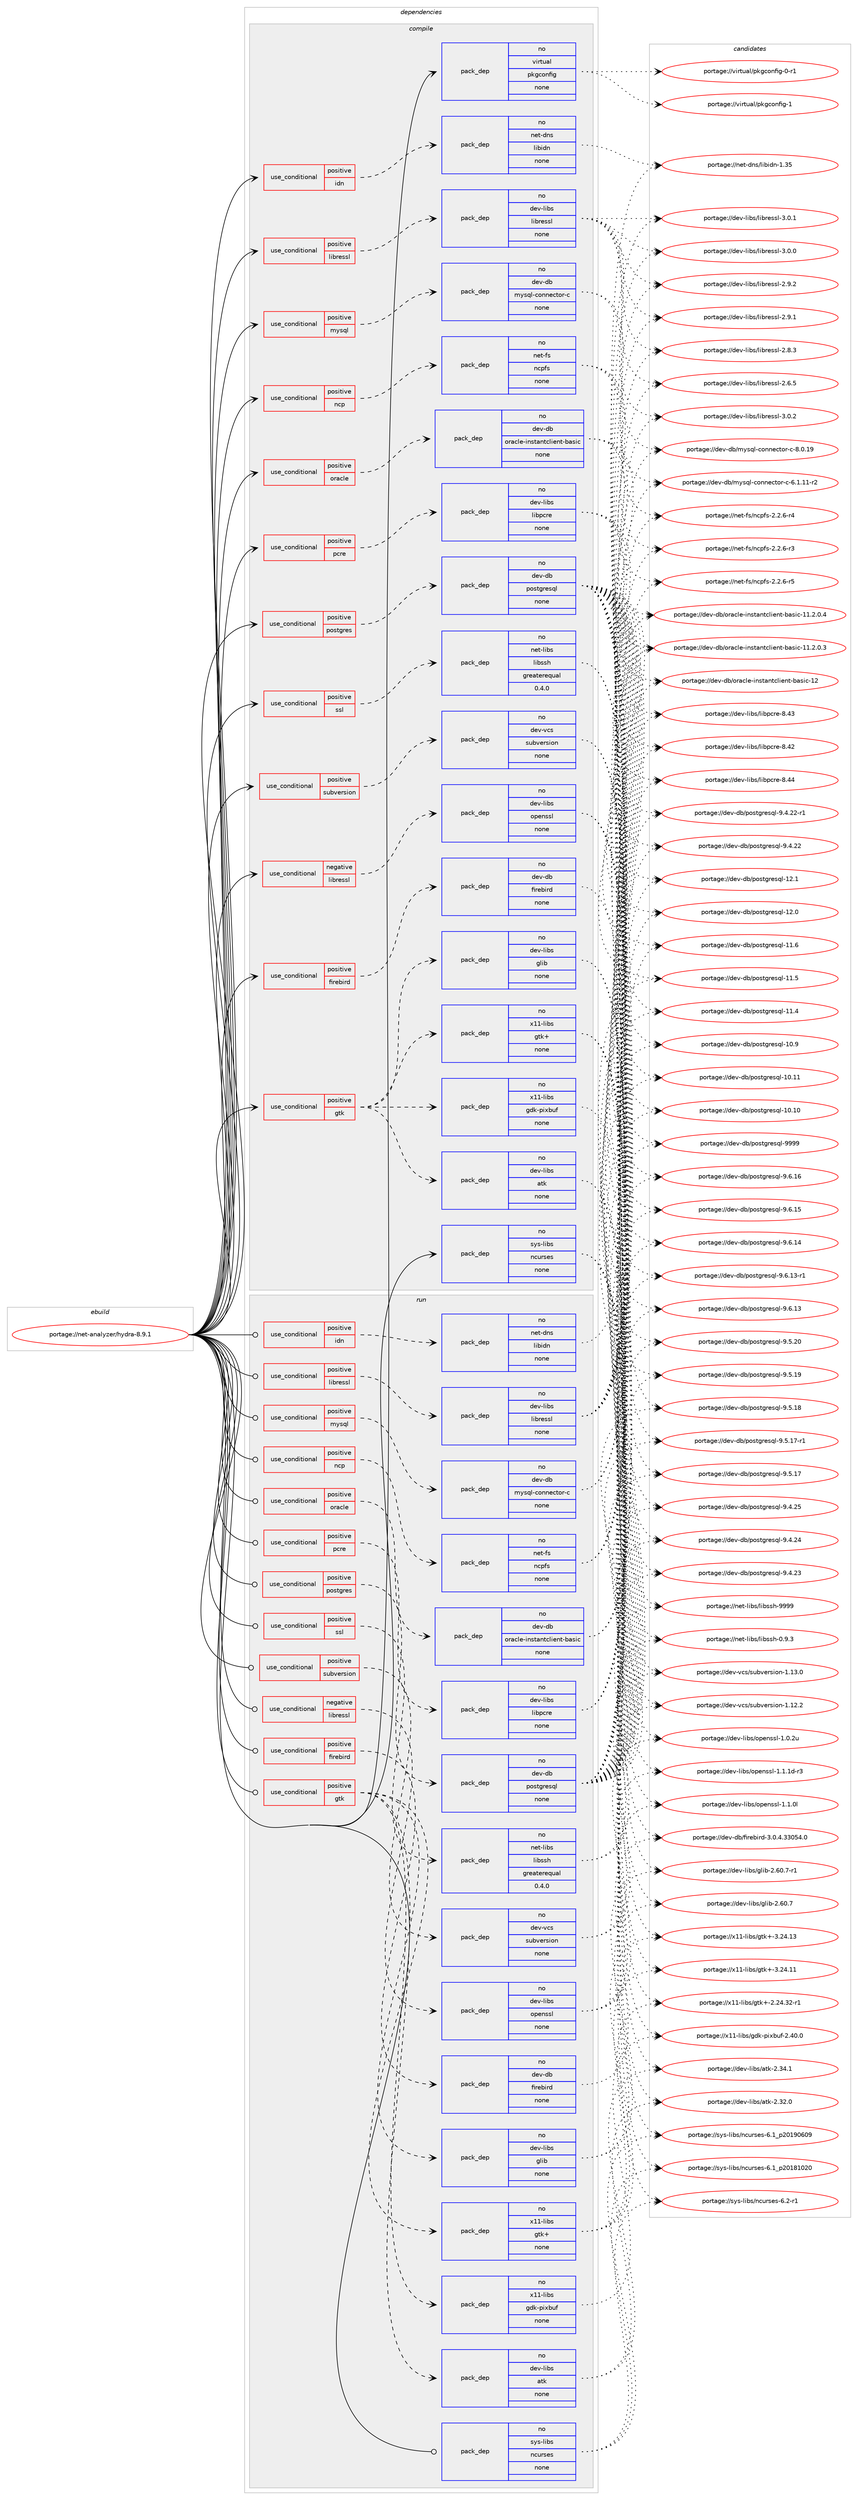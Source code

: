 digraph prolog {

# *************
# Graph options
# *************

newrank=true;
concentrate=true;
compound=true;
graph [rankdir=LR,fontname=Helvetica,fontsize=10,ranksep=1.5];#, ranksep=2.5, nodesep=0.2];
edge  [arrowhead=vee];
node  [fontname=Helvetica,fontsize=10];

# **********
# The ebuild
# **********

subgraph cluster_leftcol {
color=gray;
rank=same;
label=<<i>ebuild</i>>;
id [label="portage://net-analyzer/hydra-8.9.1", color=red, width=4, href="../net-analyzer/hydra-8.9.1.svg"];
}

# ****************
# The dependencies
# ****************

subgraph cluster_midcol {
color=gray;
label=<<i>dependencies</i>>;
subgraph cluster_compile {
fillcolor="#eeeeee";
style=filled;
label=<<i>compile</i>>;
subgraph cond36284 {
dependency160439 [label=<<TABLE BORDER="0" CELLBORDER="1" CELLSPACING="0" CELLPADDING="4"><TR><TD ROWSPAN="3" CELLPADDING="10">use_conditional</TD></TR><TR><TD>negative</TD></TR><TR><TD>libressl</TD></TR></TABLE>>, shape=none, color=red];
subgraph pack121546 {
dependency160440 [label=<<TABLE BORDER="0" CELLBORDER="1" CELLSPACING="0" CELLPADDING="4" WIDTH="220"><TR><TD ROWSPAN="6" CELLPADDING="30">pack_dep</TD></TR><TR><TD WIDTH="110">no</TD></TR><TR><TD>dev-libs</TD></TR><TR><TD>openssl</TD></TR><TR><TD>none</TD></TR><TR><TD></TD></TR></TABLE>>, shape=none, color=blue];
}
dependency160439:e -> dependency160440:w [weight=20,style="dashed",arrowhead="vee"];
}
id:e -> dependency160439:w [weight=20,style="solid",arrowhead="vee"];
subgraph cond36285 {
dependency160441 [label=<<TABLE BORDER="0" CELLBORDER="1" CELLSPACING="0" CELLPADDING="4"><TR><TD ROWSPAN="3" CELLPADDING="10">use_conditional</TD></TR><TR><TD>positive</TD></TR><TR><TD>firebird</TD></TR></TABLE>>, shape=none, color=red];
subgraph pack121547 {
dependency160442 [label=<<TABLE BORDER="0" CELLBORDER="1" CELLSPACING="0" CELLPADDING="4" WIDTH="220"><TR><TD ROWSPAN="6" CELLPADDING="30">pack_dep</TD></TR><TR><TD WIDTH="110">no</TD></TR><TR><TD>dev-db</TD></TR><TR><TD>firebird</TD></TR><TR><TD>none</TD></TR><TR><TD></TD></TR></TABLE>>, shape=none, color=blue];
}
dependency160441:e -> dependency160442:w [weight=20,style="dashed",arrowhead="vee"];
}
id:e -> dependency160441:w [weight=20,style="solid",arrowhead="vee"];
subgraph cond36286 {
dependency160443 [label=<<TABLE BORDER="0" CELLBORDER="1" CELLSPACING="0" CELLPADDING="4"><TR><TD ROWSPAN="3" CELLPADDING="10">use_conditional</TD></TR><TR><TD>positive</TD></TR><TR><TD>gtk</TD></TR></TABLE>>, shape=none, color=red];
subgraph pack121548 {
dependency160444 [label=<<TABLE BORDER="0" CELLBORDER="1" CELLSPACING="0" CELLPADDING="4" WIDTH="220"><TR><TD ROWSPAN="6" CELLPADDING="30">pack_dep</TD></TR><TR><TD WIDTH="110">no</TD></TR><TR><TD>dev-libs</TD></TR><TR><TD>atk</TD></TR><TR><TD>none</TD></TR><TR><TD></TD></TR></TABLE>>, shape=none, color=blue];
}
dependency160443:e -> dependency160444:w [weight=20,style="dashed",arrowhead="vee"];
subgraph pack121549 {
dependency160445 [label=<<TABLE BORDER="0" CELLBORDER="1" CELLSPACING="0" CELLPADDING="4" WIDTH="220"><TR><TD ROWSPAN="6" CELLPADDING="30">pack_dep</TD></TR><TR><TD WIDTH="110">no</TD></TR><TR><TD>dev-libs</TD></TR><TR><TD>glib</TD></TR><TR><TD>none</TD></TR><TR><TD></TD></TR></TABLE>>, shape=none, color=blue];
}
dependency160443:e -> dependency160445:w [weight=20,style="dashed",arrowhead="vee"];
subgraph pack121550 {
dependency160446 [label=<<TABLE BORDER="0" CELLBORDER="1" CELLSPACING="0" CELLPADDING="4" WIDTH="220"><TR><TD ROWSPAN="6" CELLPADDING="30">pack_dep</TD></TR><TR><TD WIDTH="110">no</TD></TR><TR><TD>x11-libs</TD></TR><TR><TD>gdk-pixbuf</TD></TR><TR><TD>none</TD></TR><TR><TD></TD></TR></TABLE>>, shape=none, color=blue];
}
dependency160443:e -> dependency160446:w [weight=20,style="dashed",arrowhead="vee"];
subgraph pack121551 {
dependency160447 [label=<<TABLE BORDER="0" CELLBORDER="1" CELLSPACING="0" CELLPADDING="4" WIDTH="220"><TR><TD ROWSPAN="6" CELLPADDING="30">pack_dep</TD></TR><TR><TD WIDTH="110">no</TD></TR><TR><TD>x11-libs</TD></TR><TR><TD>gtk+</TD></TR><TR><TD>none</TD></TR><TR><TD></TD></TR></TABLE>>, shape=none, color=blue];
}
dependency160443:e -> dependency160447:w [weight=20,style="dashed",arrowhead="vee"];
}
id:e -> dependency160443:w [weight=20,style="solid",arrowhead="vee"];
subgraph cond36287 {
dependency160448 [label=<<TABLE BORDER="0" CELLBORDER="1" CELLSPACING="0" CELLPADDING="4"><TR><TD ROWSPAN="3" CELLPADDING="10">use_conditional</TD></TR><TR><TD>positive</TD></TR><TR><TD>idn</TD></TR></TABLE>>, shape=none, color=red];
subgraph pack121552 {
dependency160449 [label=<<TABLE BORDER="0" CELLBORDER="1" CELLSPACING="0" CELLPADDING="4" WIDTH="220"><TR><TD ROWSPAN="6" CELLPADDING="30">pack_dep</TD></TR><TR><TD WIDTH="110">no</TD></TR><TR><TD>net-dns</TD></TR><TR><TD>libidn</TD></TR><TR><TD>none</TD></TR><TR><TD></TD></TR></TABLE>>, shape=none, color=blue];
}
dependency160448:e -> dependency160449:w [weight=20,style="dashed",arrowhead="vee"];
}
id:e -> dependency160448:w [weight=20,style="solid",arrowhead="vee"];
subgraph cond36288 {
dependency160450 [label=<<TABLE BORDER="0" CELLBORDER="1" CELLSPACING="0" CELLPADDING="4"><TR><TD ROWSPAN="3" CELLPADDING="10">use_conditional</TD></TR><TR><TD>positive</TD></TR><TR><TD>libressl</TD></TR></TABLE>>, shape=none, color=red];
subgraph pack121553 {
dependency160451 [label=<<TABLE BORDER="0" CELLBORDER="1" CELLSPACING="0" CELLPADDING="4" WIDTH="220"><TR><TD ROWSPAN="6" CELLPADDING="30">pack_dep</TD></TR><TR><TD WIDTH="110">no</TD></TR><TR><TD>dev-libs</TD></TR><TR><TD>libressl</TD></TR><TR><TD>none</TD></TR><TR><TD></TD></TR></TABLE>>, shape=none, color=blue];
}
dependency160450:e -> dependency160451:w [weight=20,style="dashed",arrowhead="vee"];
}
id:e -> dependency160450:w [weight=20,style="solid",arrowhead="vee"];
subgraph cond36289 {
dependency160452 [label=<<TABLE BORDER="0" CELLBORDER="1" CELLSPACING="0" CELLPADDING="4"><TR><TD ROWSPAN="3" CELLPADDING="10">use_conditional</TD></TR><TR><TD>positive</TD></TR><TR><TD>mysql</TD></TR></TABLE>>, shape=none, color=red];
subgraph pack121554 {
dependency160453 [label=<<TABLE BORDER="0" CELLBORDER="1" CELLSPACING="0" CELLPADDING="4" WIDTH="220"><TR><TD ROWSPAN="6" CELLPADDING="30">pack_dep</TD></TR><TR><TD WIDTH="110">no</TD></TR><TR><TD>dev-db</TD></TR><TR><TD>mysql-connector-c</TD></TR><TR><TD>none</TD></TR><TR><TD></TD></TR></TABLE>>, shape=none, color=blue];
}
dependency160452:e -> dependency160453:w [weight=20,style="dashed",arrowhead="vee"];
}
id:e -> dependency160452:w [weight=20,style="solid",arrowhead="vee"];
subgraph cond36290 {
dependency160454 [label=<<TABLE BORDER="0" CELLBORDER="1" CELLSPACING="0" CELLPADDING="4"><TR><TD ROWSPAN="3" CELLPADDING="10">use_conditional</TD></TR><TR><TD>positive</TD></TR><TR><TD>ncp</TD></TR></TABLE>>, shape=none, color=red];
subgraph pack121555 {
dependency160455 [label=<<TABLE BORDER="0" CELLBORDER="1" CELLSPACING="0" CELLPADDING="4" WIDTH="220"><TR><TD ROWSPAN="6" CELLPADDING="30">pack_dep</TD></TR><TR><TD WIDTH="110">no</TD></TR><TR><TD>net-fs</TD></TR><TR><TD>ncpfs</TD></TR><TR><TD>none</TD></TR><TR><TD></TD></TR></TABLE>>, shape=none, color=blue];
}
dependency160454:e -> dependency160455:w [weight=20,style="dashed",arrowhead="vee"];
}
id:e -> dependency160454:w [weight=20,style="solid",arrowhead="vee"];
subgraph cond36291 {
dependency160456 [label=<<TABLE BORDER="0" CELLBORDER="1" CELLSPACING="0" CELLPADDING="4"><TR><TD ROWSPAN="3" CELLPADDING="10">use_conditional</TD></TR><TR><TD>positive</TD></TR><TR><TD>oracle</TD></TR></TABLE>>, shape=none, color=red];
subgraph pack121556 {
dependency160457 [label=<<TABLE BORDER="0" CELLBORDER="1" CELLSPACING="0" CELLPADDING="4" WIDTH="220"><TR><TD ROWSPAN="6" CELLPADDING="30">pack_dep</TD></TR><TR><TD WIDTH="110">no</TD></TR><TR><TD>dev-db</TD></TR><TR><TD>oracle-instantclient-basic</TD></TR><TR><TD>none</TD></TR><TR><TD></TD></TR></TABLE>>, shape=none, color=blue];
}
dependency160456:e -> dependency160457:w [weight=20,style="dashed",arrowhead="vee"];
}
id:e -> dependency160456:w [weight=20,style="solid",arrowhead="vee"];
subgraph cond36292 {
dependency160458 [label=<<TABLE BORDER="0" CELLBORDER="1" CELLSPACING="0" CELLPADDING="4"><TR><TD ROWSPAN="3" CELLPADDING="10">use_conditional</TD></TR><TR><TD>positive</TD></TR><TR><TD>pcre</TD></TR></TABLE>>, shape=none, color=red];
subgraph pack121557 {
dependency160459 [label=<<TABLE BORDER="0" CELLBORDER="1" CELLSPACING="0" CELLPADDING="4" WIDTH="220"><TR><TD ROWSPAN="6" CELLPADDING="30">pack_dep</TD></TR><TR><TD WIDTH="110">no</TD></TR><TR><TD>dev-libs</TD></TR><TR><TD>libpcre</TD></TR><TR><TD>none</TD></TR><TR><TD></TD></TR></TABLE>>, shape=none, color=blue];
}
dependency160458:e -> dependency160459:w [weight=20,style="dashed",arrowhead="vee"];
}
id:e -> dependency160458:w [weight=20,style="solid",arrowhead="vee"];
subgraph cond36293 {
dependency160460 [label=<<TABLE BORDER="0" CELLBORDER="1" CELLSPACING="0" CELLPADDING="4"><TR><TD ROWSPAN="3" CELLPADDING="10">use_conditional</TD></TR><TR><TD>positive</TD></TR><TR><TD>postgres</TD></TR></TABLE>>, shape=none, color=red];
subgraph pack121558 {
dependency160461 [label=<<TABLE BORDER="0" CELLBORDER="1" CELLSPACING="0" CELLPADDING="4" WIDTH="220"><TR><TD ROWSPAN="6" CELLPADDING="30">pack_dep</TD></TR><TR><TD WIDTH="110">no</TD></TR><TR><TD>dev-db</TD></TR><TR><TD>postgresql</TD></TR><TR><TD>none</TD></TR><TR><TD></TD></TR></TABLE>>, shape=none, color=blue];
}
dependency160460:e -> dependency160461:w [weight=20,style="dashed",arrowhead="vee"];
}
id:e -> dependency160460:w [weight=20,style="solid",arrowhead="vee"];
subgraph cond36294 {
dependency160462 [label=<<TABLE BORDER="0" CELLBORDER="1" CELLSPACING="0" CELLPADDING="4"><TR><TD ROWSPAN="3" CELLPADDING="10">use_conditional</TD></TR><TR><TD>positive</TD></TR><TR><TD>ssl</TD></TR></TABLE>>, shape=none, color=red];
subgraph pack121559 {
dependency160463 [label=<<TABLE BORDER="0" CELLBORDER="1" CELLSPACING="0" CELLPADDING="4" WIDTH="220"><TR><TD ROWSPAN="6" CELLPADDING="30">pack_dep</TD></TR><TR><TD WIDTH="110">no</TD></TR><TR><TD>net-libs</TD></TR><TR><TD>libssh</TD></TR><TR><TD>greaterequal</TD></TR><TR><TD>0.4.0</TD></TR></TABLE>>, shape=none, color=blue];
}
dependency160462:e -> dependency160463:w [weight=20,style="dashed",arrowhead="vee"];
}
id:e -> dependency160462:w [weight=20,style="solid",arrowhead="vee"];
subgraph cond36295 {
dependency160464 [label=<<TABLE BORDER="0" CELLBORDER="1" CELLSPACING="0" CELLPADDING="4"><TR><TD ROWSPAN="3" CELLPADDING="10">use_conditional</TD></TR><TR><TD>positive</TD></TR><TR><TD>subversion</TD></TR></TABLE>>, shape=none, color=red];
subgraph pack121560 {
dependency160465 [label=<<TABLE BORDER="0" CELLBORDER="1" CELLSPACING="0" CELLPADDING="4" WIDTH="220"><TR><TD ROWSPAN="6" CELLPADDING="30">pack_dep</TD></TR><TR><TD WIDTH="110">no</TD></TR><TR><TD>dev-vcs</TD></TR><TR><TD>subversion</TD></TR><TR><TD>none</TD></TR><TR><TD></TD></TR></TABLE>>, shape=none, color=blue];
}
dependency160464:e -> dependency160465:w [weight=20,style="dashed",arrowhead="vee"];
}
id:e -> dependency160464:w [weight=20,style="solid",arrowhead="vee"];
subgraph pack121561 {
dependency160466 [label=<<TABLE BORDER="0" CELLBORDER="1" CELLSPACING="0" CELLPADDING="4" WIDTH="220"><TR><TD ROWSPAN="6" CELLPADDING="30">pack_dep</TD></TR><TR><TD WIDTH="110">no</TD></TR><TR><TD>sys-libs</TD></TR><TR><TD>ncurses</TD></TR><TR><TD>none</TD></TR><TR><TD></TD></TR></TABLE>>, shape=none, color=blue];
}
id:e -> dependency160466:w [weight=20,style="solid",arrowhead="vee"];
subgraph pack121562 {
dependency160467 [label=<<TABLE BORDER="0" CELLBORDER="1" CELLSPACING="0" CELLPADDING="4" WIDTH="220"><TR><TD ROWSPAN="6" CELLPADDING="30">pack_dep</TD></TR><TR><TD WIDTH="110">no</TD></TR><TR><TD>virtual</TD></TR><TR><TD>pkgconfig</TD></TR><TR><TD>none</TD></TR><TR><TD></TD></TR></TABLE>>, shape=none, color=blue];
}
id:e -> dependency160467:w [weight=20,style="solid",arrowhead="vee"];
}
subgraph cluster_compileandrun {
fillcolor="#eeeeee";
style=filled;
label=<<i>compile and run</i>>;
}
subgraph cluster_run {
fillcolor="#eeeeee";
style=filled;
label=<<i>run</i>>;
subgraph cond36296 {
dependency160468 [label=<<TABLE BORDER="0" CELLBORDER="1" CELLSPACING="0" CELLPADDING="4"><TR><TD ROWSPAN="3" CELLPADDING="10">use_conditional</TD></TR><TR><TD>negative</TD></TR><TR><TD>libressl</TD></TR></TABLE>>, shape=none, color=red];
subgraph pack121563 {
dependency160469 [label=<<TABLE BORDER="0" CELLBORDER="1" CELLSPACING="0" CELLPADDING="4" WIDTH="220"><TR><TD ROWSPAN="6" CELLPADDING="30">pack_dep</TD></TR><TR><TD WIDTH="110">no</TD></TR><TR><TD>dev-libs</TD></TR><TR><TD>openssl</TD></TR><TR><TD>none</TD></TR><TR><TD></TD></TR></TABLE>>, shape=none, color=blue];
}
dependency160468:e -> dependency160469:w [weight=20,style="dashed",arrowhead="vee"];
}
id:e -> dependency160468:w [weight=20,style="solid",arrowhead="odot"];
subgraph cond36297 {
dependency160470 [label=<<TABLE BORDER="0" CELLBORDER="1" CELLSPACING="0" CELLPADDING="4"><TR><TD ROWSPAN="3" CELLPADDING="10">use_conditional</TD></TR><TR><TD>positive</TD></TR><TR><TD>firebird</TD></TR></TABLE>>, shape=none, color=red];
subgraph pack121564 {
dependency160471 [label=<<TABLE BORDER="0" CELLBORDER="1" CELLSPACING="0" CELLPADDING="4" WIDTH="220"><TR><TD ROWSPAN="6" CELLPADDING="30">pack_dep</TD></TR><TR><TD WIDTH="110">no</TD></TR><TR><TD>dev-db</TD></TR><TR><TD>firebird</TD></TR><TR><TD>none</TD></TR><TR><TD></TD></TR></TABLE>>, shape=none, color=blue];
}
dependency160470:e -> dependency160471:w [weight=20,style="dashed",arrowhead="vee"];
}
id:e -> dependency160470:w [weight=20,style="solid",arrowhead="odot"];
subgraph cond36298 {
dependency160472 [label=<<TABLE BORDER="0" CELLBORDER="1" CELLSPACING="0" CELLPADDING="4"><TR><TD ROWSPAN="3" CELLPADDING="10">use_conditional</TD></TR><TR><TD>positive</TD></TR><TR><TD>gtk</TD></TR></TABLE>>, shape=none, color=red];
subgraph pack121565 {
dependency160473 [label=<<TABLE BORDER="0" CELLBORDER="1" CELLSPACING="0" CELLPADDING="4" WIDTH="220"><TR><TD ROWSPAN="6" CELLPADDING="30">pack_dep</TD></TR><TR><TD WIDTH="110">no</TD></TR><TR><TD>dev-libs</TD></TR><TR><TD>atk</TD></TR><TR><TD>none</TD></TR><TR><TD></TD></TR></TABLE>>, shape=none, color=blue];
}
dependency160472:e -> dependency160473:w [weight=20,style="dashed",arrowhead="vee"];
subgraph pack121566 {
dependency160474 [label=<<TABLE BORDER="0" CELLBORDER="1" CELLSPACING="0" CELLPADDING="4" WIDTH="220"><TR><TD ROWSPAN="6" CELLPADDING="30">pack_dep</TD></TR><TR><TD WIDTH="110">no</TD></TR><TR><TD>dev-libs</TD></TR><TR><TD>glib</TD></TR><TR><TD>none</TD></TR><TR><TD></TD></TR></TABLE>>, shape=none, color=blue];
}
dependency160472:e -> dependency160474:w [weight=20,style="dashed",arrowhead="vee"];
subgraph pack121567 {
dependency160475 [label=<<TABLE BORDER="0" CELLBORDER="1" CELLSPACING="0" CELLPADDING="4" WIDTH="220"><TR><TD ROWSPAN="6" CELLPADDING="30">pack_dep</TD></TR><TR><TD WIDTH="110">no</TD></TR><TR><TD>x11-libs</TD></TR><TR><TD>gdk-pixbuf</TD></TR><TR><TD>none</TD></TR><TR><TD></TD></TR></TABLE>>, shape=none, color=blue];
}
dependency160472:e -> dependency160475:w [weight=20,style="dashed",arrowhead="vee"];
subgraph pack121568 {
dependency160476 [label=<<TABLE BORDER="0" CELLBORDER="1" CELLSPACING="0" CELLPADDING="4" WIDTH="220"><TR><TD ROWSPAN="6" CELLPADDING="30">pack_dep</TD></TR><TR><TD WIDTH="110">no</TD></TR><TR><TD>x11-libs</TD></TR><TR><TD>gtk+</TD></TR><TR><TD>none</TD></TR><TR><TD></TD></TR></TABLE>>, shape=none, color=blue];
}
dependency160472:e -> dependency160476:w [weight=20,style="dashed",arrowhead="vee"];
}
id:e -> dependency160472:w [weight=20,style="solid",arrowhead="odot"];
subgraph cond36299 {
dependency160477 [label=<<TABLE BORDER="0" CELLBORDER="1" CELLSPACING="0" CELLPADDING="4"><TR><TD ROWSPAN="3" CELLPADDING="10">use_conditional</TD></TR><TR><TD>positive</TD></TR><TR><TD>idn</TD></TR></TABLE>>, shape=none, color=red];
subgraph pack121569 {
dependency160478 [label=<<TABLE BORDER="0" CELLBORDER="1" CELLSPACING="0" CELLPADDING="4" WIDTH="220"><TR><TD ROWSPAN="6" CELLPADDING="30">pack_dep</TD></TR><TR><TD WIDTH="110">no</TD></TR><TR><TD>net-dns</TD></TR><TR><TD>libidn</TD></TR><TR><TD>none</TD></TR><TR><TD></TD></TR></TABLE>>, shape=none, color=blue];
}
dependency160477:e -> dependency160478:w [weight=20,style="dashed",arrowhead="vee"];
}
id:e -> dependency160477:w [weight=20,style="solid",arrowhead="odot"];
subgraph cond36300 {
dependency160479 [label=<<TABLE BORDER="0" CELLBORDER="1" CELLSPACING="0" CELLPADDING="4"><TR><TD ROWSPAN="3" CELLPADDING="10">use_conditional</TD></TR><TR><TD>positive</TD></TR><TR><TD>libressl</TD></TR></TABLE>>, shape=none, color=red];
subgraph pack121570 {
dependency160480 [label=<<TABLE BORDER="0" CELLBORDER="1" CELLSPACING="0" CELLPADDING="4" WIDTH="220"><TR><TD ROWSPAN="6" CELLPADDING="30">pack_dep</TD></TR><TR><TD WIDTH="110">no</TD></TR><TR><TD>dev-libs</TD></TR><TR><TD>libressl</TD></TR><TR><TD>none</TD></TR><TR><TD></TD></TR></TABLE>>, shape=none, color=blue];
}
dependency160479:e -> dependency160480:w [weight=20,style="dashed",arrowhead="vee"];
}
id:e -> dependency160479:w [weight=20,style="solid",arrowhead="odot"];
subgraph cond36301 {
dependency160481 [label=<<TABLE BORDER="0" CELLBORDER="1" CELLSPACING="0" CELLPADDING="4"><TR><TD ROWSPAN="3" CELLPADDING="10">use_conditional</TD></TR><TR><TD>positive</TD></TR><TR><TD>mysql</TD></TR></TABLE>>, shape=none, color=red];
subgraph pack121571 {
dependency160482 [label=<<TABLE BORDER="0" CELLBORDER="1" CELLSPACING="0" CELLPADDING="4" WIDTH="220"><TR><TD ROWSPAN="6" CELLPADDING="30">pack_dep</TD></TR><TR><TD WIDTH="110">no</TD></TR><TR><TD>dev-db</TD></TR><TR><TD>mysql-connector-c</TD></TR><TR><TD>none</TD></TR><TR><TD></TD></TR></TABLE>>, shape=none, color=blue];
}
dependency160481:e -> dependency160482:w [weight=20,style="dashed",arrowhead="vee"];
}
id:e -> dependency160481:w [weight=20,style="solid",arrowhead="odot"];
subgraph cond36302 {
dependency160483 [label=<<TABLE BORDER="0" CELLBORDER="1" CELLSPACING="0" CELLPADDING="4"><TR><TD ROWSPAN="3" CELLPADDING="10">use_conditional</TD></TR><TR><TD>positive</TD></TR><TR><TD>ncp</TD></TR></TABLE>>, shape=none, color=red];
subgraph pack121572 {
dependency160484 [label=<<TABLE BORDER="0" CELLBORDER="1" CELLSPACING="0" CELLPADDING="4" WIDTH="220"><TR><TD ROWSPAN="6" CELLPADDING="30">pack_dep</TD></TR><TR><TD WIDTH="110">no</TD></TR><TR><TD>net-fs</TD></TR><TR><TD>ncpfs</TD></TR><TR><TD>none</TD></TR><TR><TD></TD></TR></TABLE>>, shape=none, color=blue];
}
dependency160483:e -> dependency160484:w [weight=20,style="dashed",arrowhead="vee"];
}
id:e -> dependency160483:w [weight=20,style="solid",arrowhead="odot"];
subgraph cond36303 {
dependency160485 [label=<<TABLE BORDER="0" CELLBORDER="1" CELLSPACING="0" CELLPADDING="4"><TR><TD ROWSPAN="3" CELLPADDING="10">use_conditional</TD></TR><TR><TD>positive</TD></TR><TR><TD>oracle</TD></TR></TABLE>>, shape=none, color=red];
subgraph pack121573 {
dependency160486 [label=<<TABLE BORDER="0" CELLBORDER="1" CELLSPACING="0" CELLPADDING="4" WIDTH="220"><TR><TD ROWSPAN="6" CELLPADDING="30">pack_dep</TD></TR><TR><TD WIDTH="110">no</TD></TR><TR><TD>dev-db</TD></TR><TR><TD>oracle-instantclient-basic</TD></TR><TR><TD>none</TD></TR><TR><TD></TD></TR></TABLE>>, shape=none, color=blue];
}
dependency160485:e -> dependency160486:w [weight=20,style="dashed",arrowhead="vee"];
}
id:e -> dependency160485:w [weight=20,style="solid",arrowhead="odot"];
subgraph cond36304 {
dependency160487 [label=<<TABLE BORDER="0" CELLBORDER="1" CELLSPACING="0" CELLPADDING="4"><TR><TD ROWSPAN="3" CELLPADDING="10">use_conditional</TD></TR><TR><TD>positive</TD></TR><TR><TD>pcre</TD></TR></TABLE>>, shape=none, color=red];
subgraph pack121574 {
dependency160488 [label=<<TABLE BORDER="0" CELLBORDER="1" CELLSPACING="0" CELLPADDING="4" WIDTH="220"><TR><TD ROWSPAN="6" CELLPADDING="30">pack_dep</TD></TR><TR><TD WIDTH="110">no</TD></TR><TR><TD>dev-libs</TD></TR><TR><TD>libpcre</TD></TR><TR><TD>none</TD></TR><TR><TD></TD></TR></TABLE>>, shape=none, color=blue];
}
dependency160487:e -> dependency160488:w [weight=20,style="dashed",arrowhead="vee"];
}
id:e -> dependency160487:w [weight=20,style="solid",arrowhead="odot"];
subgraph cond36305 {
dependency160489 [label=<<TABLE BORDER="0" CELLBORDER="1" CELLSPACING="0" CELLPADDING="4"><TR><TD ROWSPAN="3" CELLPADDING="10">use_conditional</TD></TR><TR><TD>positive</TD></TR><TR><TD>postgres</TD></TR></TABLE>>, shape=none, color=red];
subgraph pack121575 {
dependency160490 [label=<<TABLE BORDER="0" CELLBORDER="1" CELLSPACING="0" CELLPADDING="4" WIDTH="220"><TR><TD ROWSPAN="6" CELLPADDING="30">pack_dep</TD></TR><TR><TD WIDTH="110">no</TD></TR><TR><TD>dev-db</TD></TR><TR><TD>postgresql</TD></TR><TR><TD>none</TD></TR><TR><TD></TD></TR></TABLE>>, shape=none, color=blue];
}
dependency160489:e -> dependency160490:w [weight=20,style="dashed",arrowhead="vee"];
}
id:e -> dependency160489:w [weight=20,style="solid",arrowhead="odot"];
subgraph cond36306 {
dependency160491 [label=<<TABLE BORDER="0" CELLBORDER="1" CELLSPACING="0" CELLPADDING="4"><TR><TD ROWSPAN="3" CELLPADDING="10">use_conditional</TD></TR><TR><TD>positive</TD></TR><TR><TD>ssl</TD></TR></TABLE>>, shape=none, color=red];
subgraph pack121576 {
dependency160492 [label=<<TABLE BORDER="0" CELLBORDER="1" CELLSPACING="0" CELLPADDING="4" WIDTH="220"><TR><TD ROWSPAN="6" CELLPADDING="30">pack_dep</TD></TR><TR><TD WIDTH="110">no</TD></TR><TR><TD>net-libs</TD></TR><TR><TD>libssh</TD></TR><TR><TD>greaterequal</TD></TR><TR><TD>0.4.0</TD></TR></TABLE>>, shape=none, color=blue];
}
dependency160491:e -> dependency160492:w [weight=20,style="dashed",arrowhead="vee"];
}
id:e -> dependency160491:w [weight=20,style="solid",arrowhead="odot"];
subgraph cond36307 {
dependency160493 [label=<<TABLE BORDER="0" CELLBORDER="1" CELLSPACING="0" CELLPADDING="4"><TR><TD ROWSPAN="3" CELLPADDING="10">use_conditional</TD></TR><TR><TD>positive</TD></TR><TR><TD>subversion</TD></TR></TABLE>>, shape=none, color=red];
subgraph pack121577 {
dependency160494 [label=<<TABLE BORDER="0" CELLBORDER="1" CELLSPACING="0" CELLPADDING="4" WIDTH="220"><TR><TD ROWSPAN="6" CELLPADDING="30">pack_dep</TD></TR><TR><TD WIDTH="110">no</TD></TR><TR><TD>dev-vcs</TD></TR><TR><TD>subversion</TD></TR><TR><TD>none</TD></TR><TR><TD></TD></TR></TABLE>>, shape=none, color=blue];
}
dependency160493:e -> dependency160494:w [weight=20,style="dashed",arrowhead="vee"];
}
id:e -> dependency160493:w [weight=20,style="solid",arrowhead="odot"];
subgraph pack121578 {
dependency160495 [label=<<TABLE BORDER="0" CELLBORDER="1" CELLSPACING="0" CELLPADDING="4" WIDTH="220"><TR><TD ROWSPAN="6" CELLPADDING="30">pack_dep</TD></TR><TR><TD WIDTH="110">no</TD></TR><TR><TD>sys-libs</TD></TR><TR><TD>ncurses</TD></TR><TR><TD>none</TD></TR><TR><TD></TD></TR></TABLE>>, shape=none, color=blue];
}
id:e -> dependency160495:w [weight=20,style="solid",arrowhead="odot"];
}
}

# **************
# The candidates
# **************

subgraph cluster_choices {
rank=same;
color=gray;
label=<<i>candidates</i>>;

subgraph choice121546 {
color=black;
nodesep=1;
choice1001011184510810598115471111121011101151151084549464946491004511451 [label="portage://dev-libs/openssl-1.1.1d-r3", color=red, width=4,href="../dev-libs/openssl-1.1.1d-r3.svg"];
choice100101118451081059811547111112101110115115108454946494648108 [label="portage://dev-libs/openssl-1.1.0l", color=red, width=4,href="../dev-libs/openssl-1.1.0l.svg"];
choice100101118451081059811547111112101110115115108454946484650117 [label="portage://dev-libs/openssl-1.0.2u", color=red, width=4,href="../dev-libs/openssl-1.0.2u.svg"];
dependency160440:e -> choice1001011184510810598115471111121011101151151084549464946491004511451:w [style=dotted,weight="100"];
dependency160440:e -> choice100101118451081059811547111112101110115115108454946494648108:w [style=dotted,weight="100"];
dependency160440:e -> choice100101118451081059811547111112101110115115108454946484650117:w [style=dotted,weight="100"];
}
subgraph choice121547 {
color=black;
nodesep=1;
choice100101118451009847102105114101981051141004551464846524651514853524648 [label="portage://dev-db/firebird-3.0.4.33054.0", color=red, width=4,href="../dev-db/firebird-3.0.4.33054.0.svg"];
dependency160442:e -> choice100101118451009847102105114101981051141004551464846524651514853524648:w [style=dotted,weight="100"];
}
subgraph choice121548 {
color=black;
nodesep=1;
choice1001011184510810598115479711610745504651524649 [label="portage://dev-libs/atk-2.34.1", color=red, width=4,href="../dev-libs/atk-2.34.1.svg"];
choice1001011184510810598115479711610745504651504648 [label="portage://dev-libs/atk-2.32.0", color=red, width=4,href="../dev-libs/atk-2.32.0.svg"];
dependency160444:e -> choice1001011184510810598115479711610745504651524649:w [style=dotted,weight="100"];
dependency160444:e -> choice1001011184510810598115479711610745504651504648:w [style=dotted,weight="100"];
}
subgraph choice121549 {
color=black;
nodesep=1;
choice10010111845108105981154710310810598455046544846554511449 [label="portage://dev-libs/glib-2.60.7-r1", color=red, width=4,href="../dev-libs/glib-2.60.7-r1.svg"];
choice1001011184510810598115471031081059845504654484655 [label="portage://dev-libs/glib-2.60.7", color=red, width=4,href="../dev-libs/glib-2.60.7.svg"];
dependency160445:e -> choice10010111845108105981154710310810598455046544846554511449:w [style=dotted,weight="100"];
dependency160445:e -> choice1001011184510810598115471031081059845504654484655:w [style=dotted,weight="100"];
}
subgraph choice121550 {
color=black;
nodesep=1;
choice1204949451081059811547103100107451121051209811710245504652484648 [label="portage://x11-libs/gdk-pixbuf-2.40.0", color=red, width=4,href="../x11-libs/gdk-pixbuf-2.40.0.svg"];
dependency160446:e -> choice1204949451081059811547103100107451121051209811710245504652484648:w [style=dotted,weight="100"];
}
subgraph choice121551 {
color=black;
nodesep=1;
choice1204949451081059811547103116107434551465052464951 [label="portage://x11-libs/gtk+-3.24.13", color=red, width=4,href="../x11-libs/gtk+-3.24.13.svg"];
choice1204949451081059811547103116107434551465052464949 [label="portage://x11-libs/gtk+-3.24.11", color=red, width=4,href="../x11-libs/gtk+-3.24.11.svg"];
choice12049494510810598115471031161074345504650524651504511449 [label="portage://x11-libs/gtk+-2.24.32-r1", color=red, width=4,href="../x11-libs/gtk+-2.24.32-r1.svg"];
dependency160447:e -> choice1204949451081059811547103116107434551465052464951:w [style=dotted,weight="100"];
dependency160447:e -> choice1204949451081059811547103116107434551465052464949:w [style=dotted,weight="100"];
dependency160447:e -> choice12049494510810598115471031161074345504650524651504511449:w [style=dotted,weight="100"];
}
subgraph choice121552 {
color=black;
nodesep=1;
choice1101011164510011011547108105981051001104549465153 [label="portage://net-dns/libidn-1.35", color=red, width=4,href="../net-dns/libidn-1.35.svg"];
dependency160449:e -> choice1101011164510011011547108105981051001104549465153:w [style=dotted,weight="100"];
}
subgraph choice121553 {
color=black;
nodesep=1;
choice10010111845108105981154710810598114101115115108455146484650 [label="portage://dev-libs/libressl-3.0.2", color=red, width=4,href="../dev-libs/libressl-3.0.2.svg"];
choice10010111845108105981154710810598114101115115108455146484649 [label="portage://dev-libs/libressl-3.0.1", color=red, width=4,href="../dev-libs/libressl-3.0.1.svg"];
choice10010111845108105981154710810598114101115115108455146484648 [label="portage://dev-libs/libressl-3.0.0", color=red, width=4,href="../dev-libs/libressl-3.0.0.svg"];
choice10010111845108105981154710810598114101115115108455046574650 [label="portage://dev-libs/libressl-2.9.2", color=red, width=4,href="../dev-libs/libressl-2.9.2.svg"];
choice10010111845108105981154710810598114101115115108455046574649 [label="portage://dev-libs/libressl-2.9.1", color=red, width=4,href="../dev-libs/libressl-2.9.1.svg"];
choice10010111845108105981154710810598114101115115108455046564651 [label="portage://dev-libs/libressl-2.8.3", color=red, width=4,href="../dev-libs/libressl-2.8.3.svg"];
choice10010111845108105981154710810598114101115115108455046544653 [label="portage://dev-libs/libressl-2.6.5", color=red, width=4,href="../dev-libs/libressl-2.6.5.svg"];
dependency160451:e -> choice10010111845108105981154710810598114101115115108455146484650:w [style=dotted,weight="100"];
dependency160451:e -> choice10010111845108105981154710810598114101115115108455146484649:w [style=dotted,weight="100"];
dependency160451:e -> choice10010111845108105981154710810598114101115115108455146484648:w [style=dotted,weight="100"];
dependency160451:e -> choice10010111845108105981154710810598114101115115108455046574650:w [style=dotted,weight="100"];
dependency160451:e -> choice10010111845108105981154710810598114101115115108455046574649:w [style=dotted,weight="100"];
dependency160451:e -> choice10010111845108105981154710810598114101115115108455046564651:w [style=dotted,weight="100"];
dependency160451:e -> choice10010111845108105981154710810598114101115115108455046544653:w [style=dotted,weight="100"];
}
subgraph choice121554 {
color=black;
nodesep=1;
choice100101118451009847109121115113108459911111011010199116111114459945564648464957 [label="portage://dev-db/mysql-connector-c-8.0.19", color=red, width=4,href="../dev-db/mysql-connector-c-8.0.19.svg"];
choice1001011184510098471091211151131084599111110110101991161111144599455446494649494511450 [label="portage://dev-db/mysql-connector-c-6.1.11-r2", color=red, width=4,href="../dev-db/mysql-connector-c-6.1.11-r2.svg"];
dependency160453:e -> choice100101118451009847109121115113108459911111011010199116111114459945564648464957:w [style=dotted,weight="100"];
dependency160453:e -> choice1001011184510098471091211151131084599111110110101991161111144599455446494649494511450:w [style=dotted,weight="100"];
}
subgraph choice121555 {
color=black;
nodesep=1;
choice1101011164510211547110991121021154550465046544511453 [label="portage://net-fs/ncpfs-2.2.6-r5", color=red, width=4,href="../net-fs/ncpfs-2.2.6-r5.svg"];
choice1101011164510211547110991121021154550465046544511452 [label="portage://net-fs/ncpfs-2.2.6-r4", color=red, width=4,href="../net-fs/ncpfs-2.2.6-r4.svg"];
choice1101011164510211547110991121021154550465046544511451 [label="portage://net-fs/ncpfs-2.2.6-r3", color=red, width=4,href="../net-fs/ncpfs-2.2.6-r3.svg"];
dependency160455:e -> choice1101011164510211547110991121021154550465046544511453:w [style=dotted,weight="100"];
dependency160455:e -> choice1101011164510211547110991121021154550465046544511452:w [style=dotted,weight="100"];
dependency160455:e -> choice1101011164510211547110991121021154550465046544511451:w [style=dotted,weight="100"];
}
subgraph choice121556 {
color=black;
nodesep=1;
choice100101118451009847111114979910810145105110115116971101169910810510111011645989711510599454950 [label="portage://dev-db/oracle-instantclient-basic-12", color=red, width=4,href="../dev-db/oracle-instantclient-basic-12.svg"];
choice100101118451009847111114979910810145105110115116971101169910810510111011645989711510599454949465046484652 [label="portage://dev-db/oracle-instantclient-basic-11.2.0.4", color=red, width=4,href="../dev-db/oracle-instantclient-basic-11.2.0.4.svg"];
choice100101118451009847111114979910810145105110115116971101169910810510111011645989711510599454949465046484651 [label="portage://dev-db/oracle-instantclient-basic-11.2.0.3", color=red, width=4,href="../dev-db/oracle-instantclient-basic-11.2.0.3.svg"];
dependency160457:e -> choice100101118451009847111114979910810145105110115116971101169910810510111011645989711510599454950:w [style=dotted,weight="100"];
dependency160457:e -> choice100101118451009847111114979910810145105110115116971101169910810510111011645989711510599454949465046484652:w [style=dotted,weight="100"];
dependency160457:e -> choice100101118451009847111114979910810145105110115116971101169910810510111011645989711510599454949465046484651:w [style=dotted,weight="100"];
}
subgraph choice121557 {
color=black;
nodesep=1;
choice10010111845108105981154710810598112991141014556465252 [label="portage://dev-libs/libpcre-8.44", color=red, width=4,href="../dev-libs/libpcre-8.44.svg"];
choice10010111845108105981154710810598112991141014556465251 [label="portage://dev-libs/libpcre-8.43", color=red, width=4,href="../dev-libs/libpcre-8.43.svg"];
choice10010111845108105981154710810598112991141014556465250 [label="portage://dev-libs/libpcre-8.42", color=red, width=4,href="../dev-libs/libpcre-8.42.svg"];
dependency160459:e -> choice10010111845108105981154710810598112991141014556465252:w [style=dotted,weight="100"];
dependency160459:e -> choice10010111845108105981154710810598112991141014556465251:w [style=dotted,weight="100"];
dependency160459:e -> choice10010111845108105981154710810598112991141014556465250:w [style=dotted,weight="100"];
}
subgraph choice121558 {
color=black;
nodesep=1;
choice1001011184510098471121111151161031141011151131084557575757 [label="portage://dev-db/postgresql-9999", color=red, width=4,href="../dev-db/postgresql-9999.svg"];
choice10010111845100984711211111511610311410111511310845574654464954 [label="portage://dev-db/postgresql-9.6.16", color=red, width=4,href="../dev-db/postgresql-9.6.16.svg"];
choice10010111845100984711211111511610311410111511310845574654464953 [label="portage://dev-db/postgresql-9.6.15", color=red, width=4,href="../dev-db/postgresql-9.6.15.svg"];
choice10010111845100984711211111511610311410111511310845574654464952 [label="portage://dev-db/postgresql-9.6.14", color=red, width=4,href="../dev-db/postgresql-9.6.14.svg"];
choice100101118451009847112111115116103114101115113108455746544649514511449 [label="portage://dev-db/postgresql-9.6.13-r1", color=red, width=4,href="../dev-db/postgresql-9.6.13-r1.svg"];
choice10010111845100984711211111511610311410111511310845574654464951 [label="portage://dev-db/postgresql-9.6.13", color=red, width=4,href="../dev-db/postgresql-9.6.13.svg"];
choice10010111845100984711211111511610311410111511310845574653465048 [label="portage://dev-db/postgresql-9.5.20", color=red, width=4,href="../dev-db/postgresql-9.5.20.svg"];
choice10010111845100984711211111511610311410111511310845574653464957 [label="portage://dev-db/postgresql-9.5.19", color=red, width=4,href="../dev-db/postgresql-9.5.19.svg"];
choice10010111845100984711211111511610311410111511310845574653464956 [label="portage://dev-db/postgresql-9.5.18", color=red, width=4,href="../dev-db/postgresql-9.5.18.svg"];
choice100101118451009847112111115116103114101115113108455746534649554511449 [label="portage://dev-db/postgresql-9.5.17-r1", color=red, width=4,href="../dev-db/postgresql-9.5.17-r1.svg"];
choice10010111845100984711211111511610311410111511310845574653464955 [label="portage://dev-db/postgresql-9.5.17", color=red, width=4,href="../dev-db/postgresql-9.5.17.svg"];
choice10010111845100984711211111511610311410111511310845574652465053 [label="portage://dev-db/postgresql-9.4.25", color=red, width=4,href="../dev-db/postgresql-9.4.25.svg"];
choice10010111845100984711211111511610311410111511310845574652465052 [label="portage://dev-db/postgresql-9.4.24", color=red, width=4,href="../dev-db/postgresql-9.4.24.svg"];
choice10010111845100984711211111511610311410111511310845574652465051 [label="portage://dev-db/postgresql-9.4.23", color=red, width=4,href="../dev-db/postgresql-9.4.23.svg"];
choice100101118451009847112111115116103114101115113108455746524650504511449 [label="portage://dev-db/postgresql-9.4.22-r1", color=red, width=4,href="../dev-db/postgresql-9.4.22-r1.svg"];
choice10010111845100984711211111511610311410111511310845574652465050 [label="portage://dev-db/postgresql-9.4.22", color=red, width=4,href="../dev-db/postgresql-9.4.22.svg"];
choice1001011184510098471121111151161031141011151131084549504649 [label="portage://dev-db/postgresql-12.1", color=red, width=4,href="../dev-db/postgresql-12.1.svg"];
choice1001011184510098471121111151161031141011151131084549504648 [label="portage://dev-db/postgresql-12.0", color=red, width=4,href="../dev-db/postgresql-12.0.svg"];
choice1001011184510098471121111151161031141011151131084549494654 [label="portage://dev-db/postgresql-11.6", color=red, width=4,href="../dev-db/postgresql-11.6.svg"];
choice1001011184510098471121111151161031141011151131084549494653 [label="portage://dev-db/postgresql-11.5", color=red, width=4,href="../dev-db/postgresql-11.5.svg"];
choice1001011184510098471121111151161031141011151131084549494652 [label="portage://dev-db/postgresql-11.4", color=red, width=4,href="../dev-db/postgresql-11.4.svg"];
choice1001011184510098471121111151161031141011151131084549484657 [label="portage://dev-db/postgresql-10.9", color=red, width=4,href="../dev-db/postgresql-10.9.svg"];
choice100101118451009847112111115116103114101115113108454948464949 [label="portage://dev-db/postgresql-10.11", color=red, width=4,href="../dev-db/postgresql-10.11.svg"];
choice100101118451009847112111115116103114101115113108454948464948 [label="portage://dev-db/postgresql-10.10", color=red, width=4,href="../dev-db/postgresql-10.10.svg"];
dependency160461:e -> choice1001011184510098471121111151161031141011151131084557575757:w [style=dotted,weight="100"];
dependency160461:e -> choice10010111845100984711211111511610311410111511310845574654464954:w [style=dotted,weight="100"];
dependency160461:e -> choice10010111845100984711211111511610311410111511310845574654464953:w [style=dotted,weight="100"];
dependency160461:e -> choice10010111845100984711211111511610311410111511310845574654464952:w [style=dotted,weight="100"];
dependency160461:e -> choice100101118451009847112111115116103114101115113108455746544649514511449:w [style=dotted,weight="100"];
dependency160461:e -> choice10010111845100984711211111511610311410111511310845574654464951:w [style=dotted,weight="100"];
dependency160461:e -> choice10010111845100984711211111511610311410111511310845574653465048:w [style=dotted,weight="100"];
dependency160461:e -> choice10010111845100984711211111511610311410111511310845574653464957:w [style=dotted,weight="100"];
dependency160461:e -> choice10010111845100984711211111511610311410111511310845574653464956:w [style=dotted,weight="100"];
dependency160461:e -> choice100101118451009847112111115116103114101115113108455746534649554511449:w [style=dotted,weight="100"];
dependency160461:e -> choice10010111845100984711211111511610311410111511310845574653464955:w [style=dotted,weight="100"];
dependency160461:e -> choice10010111845100984711211111511610311410111511310845574652465053:w [style=dotted,weight="100"];
dependency160461:e -> choice10010111845100984711211111511610311410111511310845574652465052:w [style=dotted,weight="100"];
dependency160461:e -> choice10010111845100984711211111511610311410111511310845574652465051:w [style=dotted,weight="100"];
dependency160461:e -> choice100101118451009847112111115116103114101115113108455746524650504511449:w [style=dotted,weight="100"];
dependency160461:e -> choice10010111845100984711211111511610311410111511310845574652465050:w [style=dotted,weight="100"];
dependency160461:e -> choice1001011184510098471121111151161031141011151131084549504649:w [style=dotted,weight="100"];
dependency160461:e -> choice1001011184510098471121111151161031141011151131084549504648:w [style=dotted,weight="100"];
dependency160461:e -> choice1001011184510098471121111151161031141011151131084549494654:w [style=dotted,weight="100"];
dependency160461:e -> choice1001011184510098471121111151161031141011151131084549494653:w [style=dotted,weight="100"];
dependency160461:e -> choice1001011184510098471121111151161031141011151131084549494652:w [style=dotted,weight="100"];
dependency160461:e -> choice1001011184510098471121111151161031141011151131084549484657:w [style=dotted,weight="100"];
dependency160461:e -> choice100101118451009847112111115116103114101115113108454948464949:w [style=dotted,weight="100"];
dependency160461:e -> choice100101118451009847112111115116103114101115113108454948464948:w [style=dotted,weight="100"];
}
subgraph choice121559 {
color=black;
nodesep=1;
choice110101116451081059811547108105981151151044557575757 [label="portage://net-libs/libssh-9999", color=red, width=4,href="../net-libs/libssh-9999.svg"];
choice11010111645108105981154710810598115115104454846574651 [label="portage://net-libs/libssh-0.9.3", color=red, width=4,href="../net-libs/libssh-0.9.3.svg"];
dependency160463:e -> choice110101116451081059811547108105981151151044557575757:w [style=dotted,weight="100"];
dependency160463:e -> choice11010111645108105981154710810598115115104454846574651:w [style=dotted,weight="100"];
}
subgraph choice121560 {
color=black;
nodesep=1;
choice1001011184511899115471151179811810111411510511111045494649514648 [label="portage://dev-vcs/subversion-1.13.0", color=red, width=4,href="../dev-vcs/subversion-1.13.0.svg"];
choice1001011184511899115471151179811810111411510511111045494649504650 [label="portage://dev-vcs/subversion-1.12.2", color=red, width=4,href="../dev-vcs/subversion-1.12.2.svg"];
dependency160465:e -> choice1001011184511899115471151179811810111411510511111045494649514648:w [style=dotted,weight="100"];
dependency160465:e -> choice1001011184511899115471151179811810111411510511111045494649504650:w [style=dotted,weight="100"];
}
subgraph choice121561 {
color=black;
nodesep=1;
choice11512111545108105981154711099117114115101115455446504511449 [label="portage://sys-libs/ncurses-6.2-r1", color=red, width=4,href="../sys-libs/ncurses-6.2-r1.svg"];
choice1151211154510810598115471109911711411510111545544649951125048495748544857 [label="portage://sys-libs/ncurses-6.1_p20190609", color=red, width=4,href="../sys-libs/ncurses-6.1_p20190609.svg"];
choice1151211154510810598115471109911711411510111545544649951125048495649485048 [label="portage://sys-libs/ncurses-6.1_p20181020", color=red, width=4,href="../sys-libs/ncurses-6.1_p20181020.svg"];
dependency160466:e -> choice11512111545108105981154711099117114115101115455446504511449:w [style=dotted,weight="100"];
dependency160466:e -> choice1151211154510810598115471109911711411510111545544649951125048495748544857:w [style=dotted,weight="100"];
dependency160466:e -> choice1151211154510810598115471109911711411510111545544649951125048495649485048:w [style=dotted,weight="100"];
}
subgraph choice121562 {
color=black;
nodesep=1;
choice1181051141161179710847112107103991111101021051034549 [label="portage://virtual/pkgconfig-1", color=red, width=4,href="../virtual/pkgconfig-1.svg"];
choice11810511411611797108471121071039911111010210510345484511449 [label="portage://virtual/pkgconfig-0-r1", color=red, width=4,href="../virtual/pkgconfig-0-r1.svg"];
dependency160467:e -> choice1181051141161179710847112107103991111101021051034549:w [style=dotted,weight="100"];
dependency160467:e -> choice11810511411611797108471121071039911111010210510345484511449:w [style=dotted,weight="100"];
}
subgraph choice121563 {
color=black;
nodesep=1;
choice1001011184510810598115471111121011101151151084549464946491004511451 [label="portage://dev-libs/openssl-1.1.1d-r3", color=red, width=4,href="../dev-libs/openssl-1.1.1d-r3.svg"];
choice100101118451081059811547111112101110115115108454946494648108 [label="portage://dev-libs/openssl-1.1.0l", color=red, width=4,href="../dev-libs/openssl-1.1.0l.svg"];
choice100101118451081059811547111112101110115115108454946484650117 [label="portage://dev-libs/openssl-1.0.2u", color=red, width=4,href="../dev-libs/openssl-1.0.2u.svg"];
dependency160469:e -> choice1001011184510810598115471111121011101151151084549464946491004511451:w [style=dotted,weight="100"];
dependency160469:e -> choice100101118451081059811547111112101110115115108454946494648108:w [style=dotted,weight="100"];
dependency160469:e -> choice100101118451081059811547111112101110115115108454946484650117:w [style=dotted,weight="100"];
}
subgraph choice121564 {
color=black;
nodesep=1;
choice100101118451009847102105114101981051141004551464846524651514853524648 [label="portage://dev-db/firebird-3.0.4.33054.0", color=red, width=4,href="../dev-db/firebird-3.0.4.33054.0.svg"];
dependency160471:e -> choice100101118451009847102105114101981051141004551464846524651514853524648:w [style=dotted,weight="100"];
}
subgraph choice121565 {
color=black;
nodesep=1;
choice1001011184510810598115479711610745504651524649 [label="portage://dev-libs/atk-2.34.1", color=red, width=4,href="../dev-libs/atk-2.34.1.svg"];
choice1001011184510810598115479711610745504651504648 [label="portage://dev-libs/atk-2.32.0", color=red, width=4,href="../dev-libs/atk-2.32.0.svg"];
dependency160473:e -> choice1001011184510810598115479711610745504651524649:w [style=dotted,weight="100"];
dependency160473:e -> choice1001011184510810598115479711610745504651504648:w [style=dotted,weight="100"];
}
subgraph choice121566 {
color=black;
nodesep=1;
choice10010111845108105981154710310810598455046544846554511449 [label="portage://dev-libs/glib-2.60.7-r1", color=red, width=4,href="../dev-libs/glib-2.60.7-r1.svg"];
choice1001011184510810598115471031081059845504654484655 [label="portage://dev-libs/glib-2.60.7", color=red, width=4,href="../dev-libs/glib-2.60.7.svg"];
dependency160474:e -> choice10010111845108105981154710310810598455046544846554511449:w [style=dotted,weight="100"];
dependency160474:e -> choice1001011184510810598115471031081059845504654484655:w [style=dotted,weight="100"];
}
subgraph choice121567 {
color=black;
nodesep=1;
choice1204949451081059811547103100107451121051209811710245504652484648 [label="portage://x11-libs/gdk-pixbuf-2.40.0", color=red, width=4,href="../x11-libs/gdk-pixbuf-2.40.0.svg"];
dependency160475:e -> choice1204949451081059811547103100107451121051209811710245504652484648:w [style=dotted,weight="100"];
}
subgraph choice121568 {
color=black;
nodesep=1;
choice1204949451081059811547103116107434551465052464951 [label="portage://x11-libs/gtk+-3.24.13", color=red, width=4,href="../x11-libs/gtk+-3.24.13.svg"];
choice1204949451081059811547103116107434551465052464949 [label="portage://x11-libs/gtk+-3.24.11", color=red, width=4,href="../x11-libs/gtk+-3.24.11.svg"];
choice12049494510810598115471031161074345504650524651504511449 [label="portage://x11-libs/gtk+-2.24.32-r1", color=red, width=4,href="../x11-libs/gtk+-2.24.32-r1.svg"];
dependency160476:e -> choice1204949451081059811547103116107434551465052464951:w [style=dotted,weight="100"];
dependency160476:e -> choice1204949451081059811547103116107434551465052464949:w [style=dotted,weight="100"];
dependency160476:e -> choice12049494510810598115471031161074345504650524651504511449:w [style=dotted,weight="100"];
}
subgraph choice121569 {
color=black;
nodesep=1;
choice1101011164510011011547108105981051001104549465153 [label="portage://net-dns/libidn-1.35", color=red, width=4,href="../net-dns/libidn-1.35.svg"];
dependency160478:e -> choice1101011164510011011547108105981051001104549465153:w [style=dotted,weight="100"];
}
subgraph choice121570 {
color=black;
nodesep=1;
choice10010111845108105981154710810598114101115115108455146484650 [label="portage://dev-libs/libressl-3.0.2", color=red, width=4,href="../dev-libs/libressl-3.0.2.svg"];
choice10010111845108105981154710810598114101115115108455146484649 [label="portage://dev-libs/libressl-3.0.1", color=red, width=4,href="../dev-libs/libressl-3.0.1.svg"];
choice10010111845108105981154710810598114101115115108455146484648 [label="portage://dev-libs/libressl-3.0.0", color=red, width=4,href="../dev-libs/libressl-3.0.0.svg"];
choice10010111845108105981154710810598114101115115108455046574650 [label="portage://dev-libs/libressl-2.9.2", color=red, width=4,href="../dev-libs/libressl-2.9.2.svg"];
choice10010111845108105981154710810598114101115115108455046574649 [label="portage://dev-libs/libressl-2.9.1", color=red, width=4,href="../dev-libs/libressl-2.9.1.svg"];
choice10010111845108105981154710810598114101115115108455046564651 [label="portage://dev-libs/libressl-2.8.3", color=red, width=4,href="../dev-libs/libressl-2.8.3.svg"];
choice10010111845108105981154710810598114101115115108455046544653 [label="portage://dev-libs/libressl-2.6.5", color=red, width=4,href="../dev-libs/libressl-2.6.5.svg"];
dependency160480:e -> choice10010111845108105981154710810598114101115115108455146484650:w [style=dotted,weight="100"];
dependency160480:e -> choice10010111845108105981154710810598114101115115108455146484649:w [style=dotted,weight="100"];
dependency160480:e -> choice10010111845108105981154710810598114101115115108455146484648:w [style=dotted,weight="100"];
dependency160480:e -> choice10010111845108105981154710810598114101115115108455046574650:w [style=dotted,weight="100"];
dependency160480:e -> choice10010111845108105981154710810598114101115115108455046574649:w [style=dotted,weight="100"];
dependency160480:e -> choice10010111845108105981154710810598114101115115108455046564651:w [style=dotted,weight="100"];
dependency160480:e -> choice10010111845108105981154710810598114101115115108455046544653:w [style=dotted,weight="100"];
}
subgraph choice121571 {
color=black;
nodesep=1;
choice100101118451009847109121115113108459911111011010199116111114459945564648464957 [label="portage://dev-db/mysql-connector-c-8.0.19", color=red, width=4,href="../dev-db/mysql-connector-c-8.0.19.svg"];
choice1001011184510098471091211151131084599111110110101991161111144599455446494649494511450 [label="portage://dev-db/mysql-connector-c-6.1.11-r2", color=red, width=4,href="../dev-db/mysql-connector-c-6.1.11-r2.svg"];
dependency160482:e -> choice100101118451009847109121115113108459911111011010199116111114459945564648464957:w [style=dotted,weight="100"];
dependency160482:e -> choice1001011184510098471091211151131084599111110110101991161111144599455446494649494511450:w [style=dotted,weight="100"];
}
subgraph choice121572 {
color=black;
nodesep=1;
choice1101011164510211547110991121021154550465046544511453 [label="portage://net-fs/ncpfs-2.2.6-r5", color=red, width=4,href="../net-fs/ncpfs-2.2.6-r5.svg"];
choice1101011164510211547110991121021154550465046544511452 [label="portage://net-fs/ncpfs-2.2.6-r4", color=red, width=4,href="../net-fs/ncpfs-2.2.6-r4.svg"];
choice1101011164510211547110991121021154550465046544511451 [label="portage://net-fs/ncpfs-2.2.6-r3", color=red, width=4,href="../net-fs/ncpfs-2.2.6-r3.svg"];
dependency160484:e -> choice1101011164510211547110991121021154550465046544511453:w [style=dotted,weight="100"];
dependency160484:e -> choice1101011164510211547110991121021154550465046544511452:w [style=dotted,weight="100"];
dependency160484:e -> choice1101011164510211547110991121021154550465046544511451:w [style=dotted,weight="100"];
}
subgraph choice121573 {
color=black;
nodesep=1;
choice100101118451009847111114979910810145105110115116971101169910810510111011645989711510599454950 [label="portage://dev-db/oracle-instantclient-basic-12", color=red, width=4,href="../dev-db/oracle-instantclient-basic-12.svg"];
choice100101118451009847111114979910810145105110115116971101169910810510111011645989711510599454949465046484652 [label="portage://dev-db/oracle-instantclient-basic-11.2.0.4", color=red, width=4,href="../dev-db/oracle-instantclient-basic-11.2.0.4.svg"];
choice100101118451009847111114979910810145105110115116971101169910810510111011645989711510599454949465046484651 [label="portage://dev-db/oracle-instantclient-basic-11.2.0.3", color=red, width=4,href="../dev-db/oracle-instantclient-basic-11.2.0.3.svg"];
dependency160486:e -> choice100101118451009847111114979910810145105110115116971101169910810510111011645989711510599454950:w [style=dotted,weight="100"];
dependency160486:e -> choice100101118451009847111114979910810145105110115116971101169910810510111011645989711510599454949465046484652:w [style=dotted,weight="100"];
dependency160486:e -> choice100101118451009847111114979910810145105110115116971101169910810510111011645989711510599454949465046484651:w [style=dotted,weight="100"];
}
subgraph choice121574 {
color=black;
nodesep=1;
choice10010111845108105981154710810598112991141014556465252 [label="portage://dev-libs/libpcre-8.44", color=red, width=4,href="../dev-libs/libpcre-8.44.svg"];
choice10010111845108105981154710810598112991141014556465251 [label="portage://dev-libs/libpcre-8.43", color=red, width=4,href="../dev-libs/libpcre-8.43.svg"];
choice10010111845108105981154710810598112991141014556465250 [label="portage://dev-libs/libpcre-8.42", color=red, width=4,href="../dev-libs/libpcre-8.42.svg"];
dependency160488:e -> choice10010111845108105981154710810598112991141014556465252:w [style=dotted,weight="100"];
dependency160488:e -> choice10010111845108105981154710810598112991141014556465251:w [style=dotted,weight="100"];
dependency160488:e -> choice10010111845108105981154710810598112991141014556465250:w [style=dotted,weight="100"];
}
subgraph choice121575 {
color=black;
nodesep=1;
choice1001011184510098471121111151161031141011151131084557575757 [label="portage://dev-db/postgresql-9999", color=red, width=4,href="../dev-db/postgresql-9999.svg"];
choice10010111845100984711211111511610311410111511310845574654464954 [label="portage://dev-db/postgresql-9.6.16", color=red, width=4,href="../dev-db/postgresql-9.6.16.svg"];
choice10010111845100984711211111511610311410111511310845574654464953 [label="portage://dev-db/postgresql-9.6.15", color=red, width=4,href="../dev-db/postgresql-9.6.15.svg"];
choice10010111845100984711211111511610311410111511310845574654464952 [label="portage://dev-db/postgresql-9.6.14", color=red, width=4,href="../dev-db/postgresql-9.6.14.svg"];
choice100101118451009847112111115116103114101115113108455746544649514511449 [label="portage://dev-db/postgresql-9.6.13-r1", color=red, width=4,href="../dev-db/postgresql-9.6.13-r1.svg"];
choice10010111845100984711211111511610311410111511310845574654464951 [label="portage://dev-db/postgresql-9.6.13", color=red, width=4,href="../dev-db/postgresql-9.6.13.svg"];
choice10010111845100984711211111511610311410111511310845574653465048 [label="portage://dev-db/postgresql-9.5.20", color=red, width=4,href="../dev-db/postgresql-9.5.20.svg"];
choice10010111845100984711211111511610311410111511310845574653464957 [label="portage://dev-db/postgresql-9.5.19", color=red, width=4,href="../dev-db/postgresql-9.5.19.svg"];
choice10010111845100984711211111511610311410111511310845574653464956 [label="portage://dev-db/postgresql-9.5.18", color=red, width=4,href="../dev-db/postgresql-9.5.18.svg"];
choice100101118451009847112111115116103114101115113108455746534649554511449 [label="portage://dev-db/postgresql-9.5.17-r1", color=red, width=4,href="../dev-db/postgresql-9.5.17-r1.svg"];
choice10010111845100984711211111511610311410111511310845574653464955 [label="portage://dev-db/postgresql-9.5.17", color=red, width=4,href="../dev-db/postgresql-9.5.17.svg"];
choice10010111845100984711211111511610311410111511310845574652465053 [label="portage://dev-db/postgresql-9.4.25", color=red, width=4,href="../dev-db/postgresql-9.4.25.svg"];
choice10010111845100984711211111511610311410111511310845574652465052 [label="portage://dev-db/postgresql-9.4.24", color=red, width=4,href="../dev-db/postgresql-9.4.24.svg"];
choice10010111845100984711211111511610311410111511310845574652465051 [label="portage://dev-db/postgresql-9.4.23", color=red, width=4,href="../dev-db/postgresql-9.4.23.svg"];
choice100101118451009847112111115116103114101115113108455746524650504511449 [label="portage://dev-db/postgresql-9.4.22-r1", color=red, width=4,href="../dev-db/postgresql-9.4.22-r1.svg"];
choice10010111845100984711211111511610311410111511310845574652465050 [label="portage://dev-db/postgresql-9.4.22", color=red, width=4,href="../dev-db/postgresql-9.4.22.svg"];
choice1001011184510098471121111151161031141011151131084549504649 [label="portage://dev-db/postgresql-12.1", color=red, width=4,href="../dev-db/postgresql-12.1.svg"];
choice1001011184510098471121111151161031141011151131084549504648 [label="portage://dev-db/postgresql-12.0", color=red, width=4,href="../dev-db/postgresql-12.0.svg"];
choice1001011184510098471121111151161031141011151131084549494654 [label="portage://dev-db/postgresql-11.6", color=red, width=4,href="../dev-db/postgresql-11.6.svg"];
choice1001011184510098471121111151161031141011151131084549494653 [label="portage://dev-db/postgresql-11.5", color=red, width=4,href="../dev-db/postgresql-11.5.svg"];
choice1001011184510098471121111151161031141011151131084549494652 [label="portage://dev-db/postgresql-11.4", color=red, width=4,href="../dev-db/postgresql-11.4.svg"];
choice1001011184510098471121111151161031141011151131084549484657 [label="portage://dev-db/postgresql-10.9", color=red, width=4,href="../dev-db/postgresql-10.9.svg"];
choice100101118451009847112111115116103114101115113108454948464949 [label="portage://dev-db/postgresql-10.11", color=red, width=4,href="../dev-db/postgresql-10.11.svg"];
choice100101118451009847112111115116103114101115113108454948464948 [label="portage://dev-db/postgresql-10.10", color=red, width=4,href="../dev-db/postgresql-10.10.svg"];
dependency160490:e -> choice1001011184510098471121111151161031141011151131084557575757:w [style=dotted,weight="100"];
dependency160490:e -> choice10010111845100984711211111511610311410111511310845574654464954:w [style=dotted,weight="100"];
dependency160490:e -> choice10010111845100984711211111511610311410111511310845574654464953:w [style=dotted,weight="100"];
dependency160490:e -> choice10010111845100984711211111511610311410111511310845574654464952:w [style=dotted,weight="100"];
dependency160490:e -> choice100101118451009847112111115116103114101115113108455746544649514511449:w [style=dotted,weight="100"];
dependency160490:e -> choice10010111845100984711211111511610311410111511310845574654464951:w [style=dotted,weight="100"];
dependency160490:e -> choice10010111845100984711211111511610311410111511310845574653465048:w [style=dotted,weight="100"];
dependency160490:e -> choice10010111845100984711211111511610311410111511310845574653464957:w [style=dotted,weight="100"];
dependency160490:e -> choice10010111845100984711211111511610311410111511310845574653464956:w [style=dotted,weight="100"];
dependency160490:e -> choice100101118451009847112111115116103114101115113108455746534649554511449:w [style=dotted,weight="100"];
dependency160490:e -> choice10010111845100984711211111511610311410111511310845574653464955:w [style=dotted,weight="100"];
dependency160490:e -> choice10010111845100984711211111511610311410111511310845574652465053:w [style=dotted,weight="100"];
dependency160490:e -> choice10010111845100984711211111511610311410111511310845574652465052:w [style=dotted,weight="100"];
dependency160490:e -> choice10010111845100984711211111511610311410111511310845574652465051:w [style=dotted,weight="100"];
dependency160490:e -> choice100101118451009847112111115116103114101115113108455746524650504511449:w [style=dotted,weight="100"];
dependency160490:e -> choice10010111845100984711211111511610311410111511310845574652465050:w [style=dotted,weight="100"];
dependency160490:e -> choice1001011184510098471121111151161031141011151131084549504649:w [style=dotted,weight="100"];
dependency160490:e -> choice1001011184510098471121111151161031141011151131084549504648:w [style=dotted,weight="100"];
dependency160490:e -> choice1001011184510098471121111151161031141011151131084549494654:w [style=dotted,weight="100"];
dependency160490:e -> choice1001011184510098471121111151161031141011151131084549494653:w [style=dotted,weight="100"];
dependency160490:e -> choice1001011184510098471121111151161031141011151131084549494652:w [style=dotted,weight="100"];
dependency160490:e -> choice1001011184510098471121111151161031141011151131084549484657:w [style=dotted,weight="100"];
dependency160490:e -> choice100101118451009847112111115116103114101115113108454948464949:w [style=dotted,weight="100"];
dependency160490:e -> choice100101118451009847112111115116103114101115113108454948464948:w [style=dotted,weight="100"];
}
subgraph choice121576 {
color=black;
nodesep=1;
choice110101116451081059811547108105981151151044557575757 [label="portage://net-libs/libssh-9999", color=red, width=4,href="../net-libs/libssh-9999.svg"];
choice11010111645108105981154710810598115115104454846574651 [label="portage://net-libs/libssh-0.9.3", color=red, width=4,href="../net-libs/libssh-0.9.3.svg"];
dependency160492:e -> choice110101116451081059811547108105981151151044557575757:w [style=dotted,weight="100"];
dependency160492:e -> choice11010111645108105981154710810598115115104454846574651:w [style=dotted,weight="100"];
}
subgraph choice121577 {
color=black;
nodesep=1;
choice1001011184511899115471151179811810111411510511111045494649514648 [label="portage://dev-vcs/subversion-1.13.0", color=red, width=4,href="../dev-vcs/subversion-1.13.0.svg"];
choice1001011184511899115471151179811810111411510511111045494649504650 [label="portage://dev-vcs/subversion-1.12.2", color=red, width=4,href="../dev-vcs/subversion-1.12.2.svg"];
dependency160494:e -> choice1001011184511899115471151179811810111411510511111045494649514648:w [style=dotted,weight="100"];
dependency160494:e -> choice1001011184511899115471151179811810111411510511111045494649504650:w [style=dotted,weight="100"];
}
subgraph choice121578 {
color=black;
nodesep=1;
choice11512111545108105981154711099117114115101115455446504511449 [label="portage://sys-libs/ncurses-6.2-r1", color=red, width=4,href="../sys-libs/ncurses-6.2-r1.svg"];
choice1151211154510810598115471109911711411510111545544649951125048495748544857 [label="portage://sys-libs/ncurses-6.1_p20190609", color=red, width=4,href="../sys-libs/ncurses-6.1_p20190609.svg"];
choice1151211154510810598115471109911711411510111545544649951125048495649485048 [label="portage://sys-libs/ncurses-6.1_p20181020", color=red, width=4,href="../sys-libs/ncurses-6.1_p20181020.svg"];
dependency160495:e -> choice11512111545108105981154711099117114115101115455446504511449:w [style=dotted,weight="100"];
dependency160495:e -> choice1151211154510810598115471109911711411510111545544649951125048495748544857:w [style=dotted,weight="100"];
dependency160495:e -> choice1151211154510810598115471109911711411510111545544649951125048495649485048:w [style=dotted,weight="100"];
}
}

}
